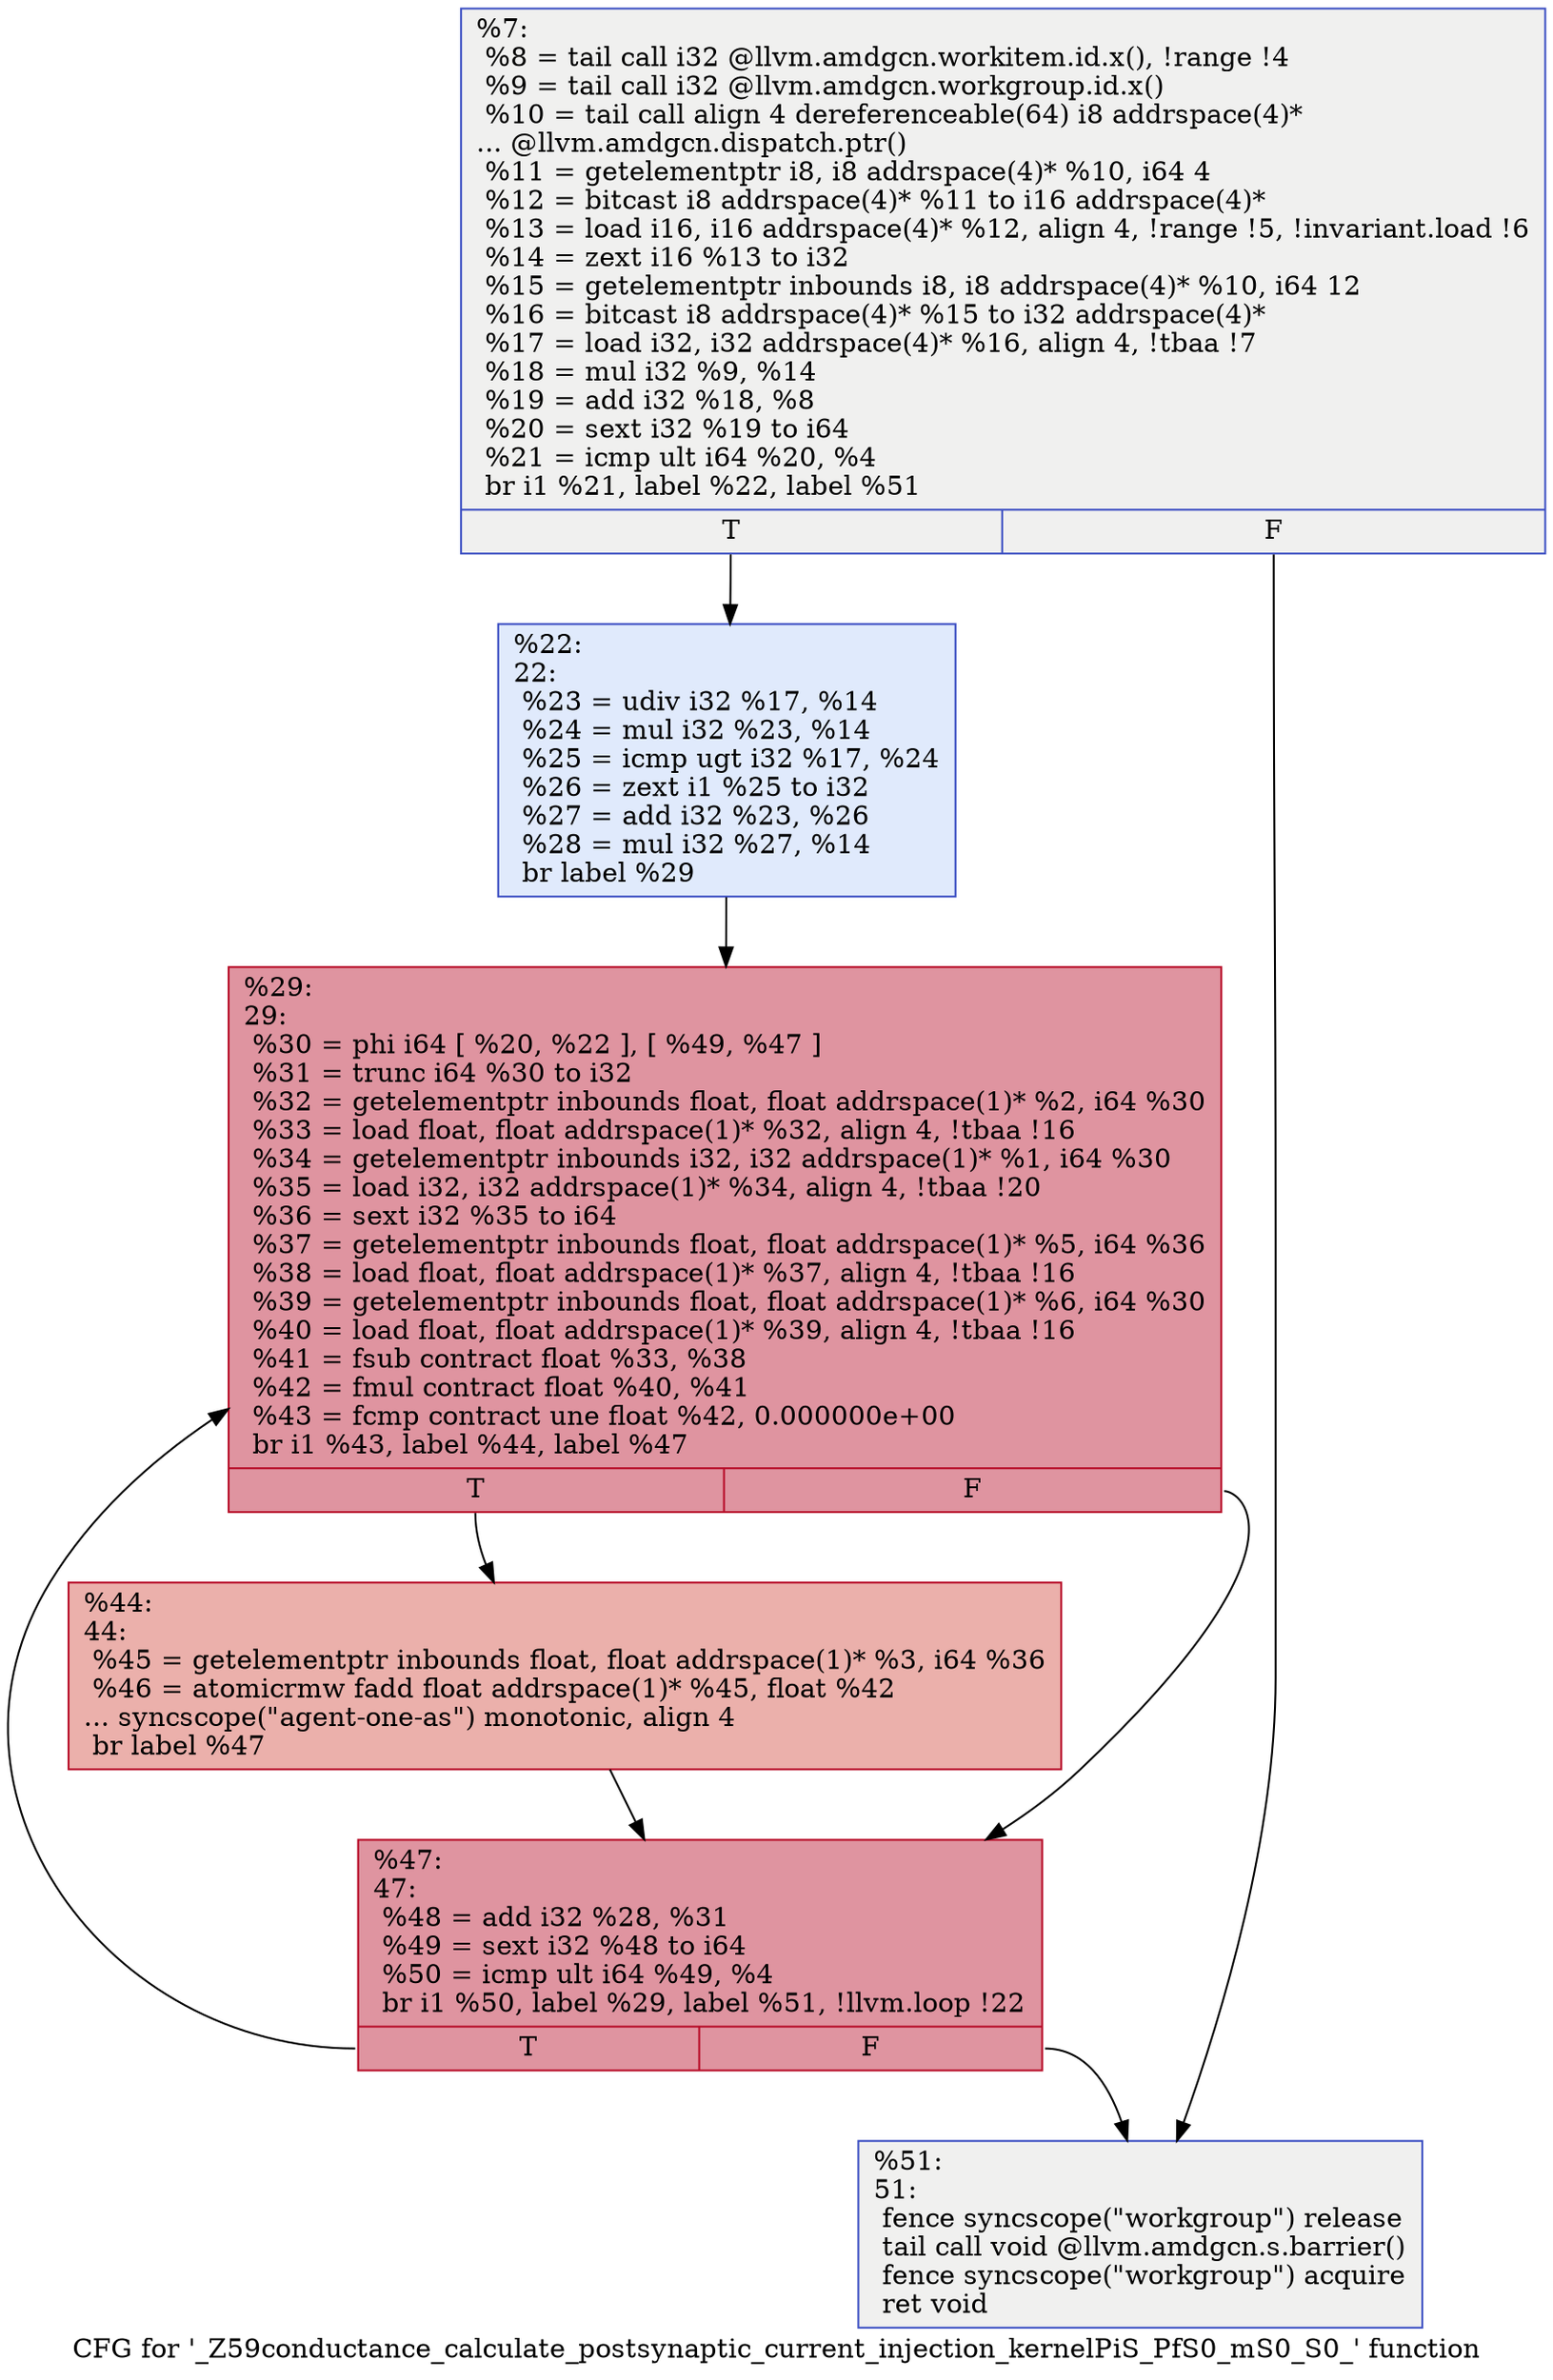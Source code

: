 digraph "CFG for '_Z59conductance_calculate_postsynaptic_current_injection_kernelPiS_PfS0_mS0_S0_' function" {
	label="CFG for '_Z59conductance_calculate_postsynaptic_current_injection_kernelPiS_PfS0_mS0_S0_' function";

	Node0x54eebb0 [shape=record,color="#3d50c3ff", style=filled, fillcolor="#dedcdb70",label="{%7:\l  %8 = tail call i32 @llvm.amdgcn.workitem.id.x(), !range !4\l  %9 = tail call i32 @llvm.amdgcn.workgroup.id.x()\l  %10 = tail call align 4 dereferenceable(64) i8 addrspace(4)*\l... @llvm.amdgcn.dispatch.ptr()\l  %11 = getelementptr i8, i8 addrspace(4)* %10, i64 4\l  %12 = bitcast i8 addrspace(4)* %11 to i16 addrspace(4)*\l  %13 = load i16, i16 addrspace(4)* %12, align 4, !range !5, !invariant.load !6\l  %14 = zext i16 %13 to i32\l  %15 = getelementptr inbounds i8, i8 addrspace(4)* %10, i64 12\l  %16 = bitcast i8 addrspace(4)* %15 to i32 addrspace(4)*\l  %17 = load i32, i32 addrspace(4)* %16, align 4, !tbaa !7\l  %18 = mul i32 %9, %14\l  %19 = add i32 %18, %8\l  %20 = sext i32 %19 to i64\l  %21 = icmp ult i64 %20, %4\l  br i1 %21, label %22, label %51\l|{<s0>T|<s1>F}}"];
	Node0x54eebb0:s0 -> Node0x54f0e30;
	Node0x54eebb0:s1 -> Node0x54f0ec0;
	Node0x54f0e30 [shape=record,color="#3d50c3ff", style=filled, fillcolor="#b9d0f970",label="{%22:\l22:                                               \l  %23 = udiv i32 %17, %14\l  %24 = mul i32 %23, %14\l  %25 = icmp ugt i32 %17, %24\l  %26 = zext i1 %25 to i32\l  %27 = add i32 %23, %26\l  %28 = mul i32 %27, %14\l  br label %29\l}"];
	Node0x54f0e30 -> Node0x54f1340;
	Node0x54f1340 [shape=record,color="#b70d28ff", style=filled, fillcolor="#b70d2870",label="{%29:\l29:                                               \l  %30 = phi i64 [ %20, %22 ], [ %49, %47 ]\l  %31 = trunc i64 %30 to i32\l  %32 = getelementptr inbounds float, float addrspace(1)* %2, i64 %30\l  %33 = load float, float addrspace(1)* %32, align 4, !tbaa !16\l  %34 = getelementptr inbounds i32, i32 addrspace(1)* %1, i64 %30\l  %35 = load i32, i32 addrspace(1)* %34, align 4, !tbaa !20\l  %36 = sext i32 %35 to i64\l  %37 = getelementptr inbounds float, float addrspace(1)* %5, i64 %36\l  %38 = load float, float addrspace(1)* %37, align 4, !tbaa !16\l  %39 = getelementptr inbounds float, float addrspace(1)* %6, i64 %30\l  %40 = load float, float addrspace(1)* %39, align 4, !tbaa !16\l  %41 = fsub contract float %33, %38\l  %42 = fmul contract float %40, %41\l  %43 = fcmp contract une float %42, 0.000000e+00\l  br i1 %43, label %44, label %47\l|{<s0>T|<s1>F}}"];
	Node0x54f1340:s0 -> Node0x54f3050;
	Node0x54f1340:s1 -> Node0x54f1400;
	Node0x54f3050 [shape=record,color="#b70d28ff", style=filled, fillcolor="#d24b4070",label="{%44:\l44:                                               \l  %45 = getelementptr inbounds float, float addrspace(1)* %3, i64 %36\l  %46 = atomicrmw fadd float addrspace(1)* %45, float %42\l... syncscope(\"agent-one-as\") monotonic, align 4\l  br label %47\l}"];
	Node0x54f3050 -> Node0x54f1400;
	Node0x54f1400 [shape=record,color="#b70d28ff", style=filled, fillcolor="#b70d2870",label="{%47:\l47:                                               \l  %48 = add i32 %28, %31\l  %49 = sext i32 %48 to i64\l  %50 = icmp ult i64 %49, %4\l  br i1 %50, label %29, label %51, !llvm.loop !22\l|{<s0>T|<s1>F}}"];
	Node0x54f1400:s0 -> Node0x54f1340;
	Node0x54f1400:s1 -> Node0x54f0ec0;
	Node0x54f0ec0 [shape=record,color="#3d50c3ff", style=filled, fillcolor="#dedcdb70",label="{%51:\l51:                                               \l  fence syncscope(\"workgroup\") release\l  tail call void @llvm.amdgcn.s.barrier()\l  fence syncscope(\"workgroup\") acquire\l  ret void\l}"];
}
